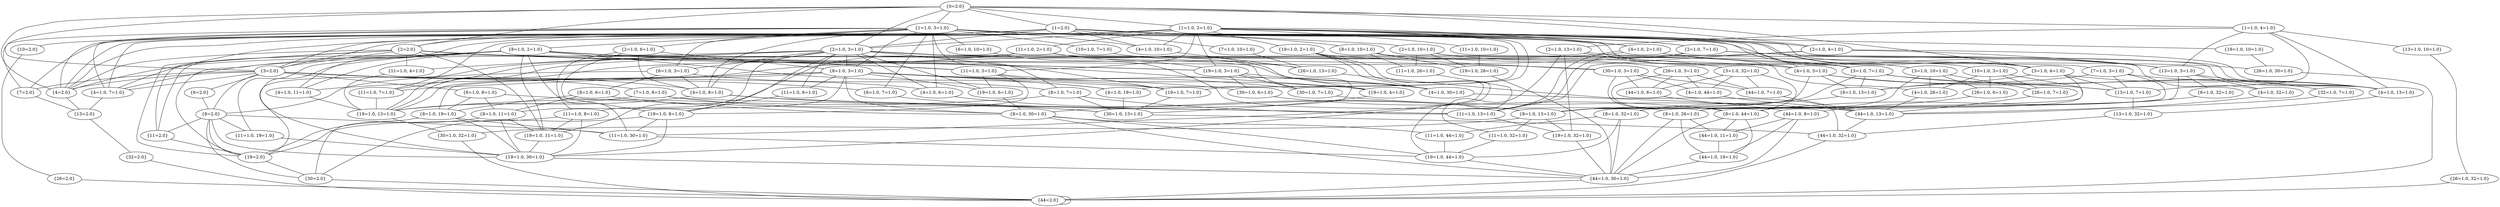 graph {
	"{0=2.0}" ["state"="{0=2.0}"];
	"{1=2.0}" ["state"="{1=2.0}"];
	"{1=1.0, 2=1.0}" ["state"="{1=1.0, 2=1.0}"];
	"{2=2.0}" ["state"="{2=2.0}"];
	"{1=1.0, 3=1.0}" ["state"="{1=1.0, 3=1.0}"];
	"{2=1.0, 3=1.0}" ["state"="{2=1.0, 3=1.0}"];
	"{3=2.0}" ["state"="{3=2.0}"];
	"{1=1.0, 4=1.0}" ["state"="{1=1.0, 4=1.0}"];
	"{2=1.0, 4=1.0}" ["state"="{2=1.0, 4=1.0}"];
	"{3=1.0, 4=1.0}" ["state"="{3=1.0, 4=1.0}"];
	"{4=2.0}" ["state"="{4=2.0}"];
	"{13=2.0}" ["state"="{13=2.0}"];
	"{32=2.0}" ["state"="{32=2.0}"];
	"{44=2.0}" ["state"="{44=2.0}"];
	"{4=1.0, 13=1.0}" ["state"="{4=1.0, 13=1.0}"];
	"{6=1.0, 13=1.0}" ["state"="{6=1.0, 13=1.0}"];
	"{13=1.0, 7=1.0}" ["state"="{13=1.0, 7=1.0}"];
	"{8=1.0, 13=1.0}" ["state"="{8=1.0, 13=1.0}"];
	"{11=1.0, 32=1.0}" ["state"="{11=1.0, 32=1.0}"];
	"{44=1.0, 30=1.0}" ["state"="{44=1.0, 30=1.0}"];
	"{19=1.0, 32=1.0}" ["state"="{19=1.0, 32=1.0}"];
	"{30=1.0, 32=1.0}" ["state"="{30=1.0, 32=1.0}"];
	"{19=1.0, 44=1.0}" ["state"="{19=1.0, 44=1.0}"];
	"{13=1.0, 32=1.0}" ["state"="{13=1.0, 32=1.0}"];
	"{44=1.0, 32=1.0}" ["state"="{44=1.0, 32=1.0}"];
	"{8=1.0, 32=1.0}" ["state"="{8=1.0, 32=1.0}"];
	"{11=1.0, 44=1.0}" ["state"="{11=1.0, 44=1.0}"];
	"{13=1.0, 3=1.0}" ["state"="{13=1.0, 3=1.0}"];
	"{11=1.0, 13=1.0}" ["state"="{11=1.0, 13=1.0}"];
	"{19=1.0, 13=1.0}" ["state"="{19=1.0, 13=1.0}"];
	"{4=1.0, 32=1.0}" ["state"="{4=1.0, 32=1.0}"];
	"{6=1.0, 32=1.0}" ["state"="{6=1.0, 32=1.0}"];
	"{32=1.0, 7=1.0}" ["state"="{32=1.0, 7=1.0}"];
	"{44=1.0, 13=1.0}" ["state"="{44=1.0, 13=1.0}"];
	"{8=1.0, 44=1.0}" ["state"="{8=1.0, 44=1.0}"];
	"{44=1.0, 11=1.0}" ["state"="{44=1.0, 11=1.0}"];
	"{44=1.0, 19=1.0}" ["state"="{44=1.0, 19=1.0}"];
	"{2=1.0, 13=1.0}" ["state"="{2=1.0, 13=1.0}"];
	"{13=1.0, 10=1.0}" ["state"="{13=1.0, 10=1.0}"];
	"{26=1.0, 32=1.0}" ["state"="{26=1.0, 32=1.0}"];
	"{3=1.0, 32=1.0}" ["state"="{3=1.0, 32=1.0}"];
	"{4=1.0, 44=1.0}" ["state"="{4=1.0, 44=1.0}"];
	"{44=1.0, 6=1.0}" ["state"="{44=1.0, 6=1.0}"];
	"{44=1.0, 7=1.0}" ["state"="{44=1.0, 7=1.0}"];
	"{44=1.0, 8=1.0}" ["state"="{44=1.0, 8=1.0}"];
	"{4=1.0, 6=1.0}" ["state"="{4=1.0, 6=1.0}"];
	"{6=2.0}" ["state"="{6=2.0}"];
	"{4=1.0, 7=1.0}" ["state"="{4=1.0, 7=1.0}"];
	"{6=1.0, 7=1.0}" ["state"="{6=1.0, 7=1.0}"];
	"{7=2.0}" ["state"="{7=2.0}"];
	"{4=1.0, 8=1.0}" ["state"="{4=1.0, 8=1.0}"];
	"{6=1.0, 8=1.0}" ["state"="{6=1.0, 8=1.0}"];
	"{7=1.0, 8=1.0}" ["state"="{7=1.0, 8=1.0}"];
	"{8=2.0}" ["state"="{8=2.0}"];
	"{11=2.0}" ["state"="{11=2.0}"];
	"{11=1.0, 30=1.0}" ["state"="{11=1.0, 30=1.0}"];
	"{30=2.0}" ["state"="{30=2.0}"];
	"{11=1.0, 19=1.0}" ["state"="{11=1.0, 19=1.0}"];
	"{19=1.0, 30=1.0}" ["state"="{19=1.0, 30=1.0}"];
	"{19=2.0}" ["state"="{19=2.0}"];
	"{30=1.0, 13=1.0}" ["state"="{30=1.0, 13=1.0}"];
	"{8=1.0, 11=1.0}" ["state"="{8=1.0, 11=1.0}"];
	"{8=1.0, 30=1.0}" ["state"="{8=1.0, 30=1.0}"];
	"{8=1.0, 19=1.0}" ["state"="{8=1.0, 19=1.0}"];
	"{19=1.0, 11=1.0}" ["state"="{19=1.0, 11=1.0}"];
	"{4=1.0, 3=1.0}" ["state"="{4=1.0, 3=1.0}"];
	"{6=1.0, 3=1.0}" ["state"="{6=1.0, 3=1.0}"];
	"{3=1.0, 7=1.0}" ["state"="{3=1.0, 7=1.0}"];
	"{8=1.0, 3=1.0}" ["state"="{8=1.0, 3=1.0}"];
	"{19=1.0, 7=1.0}" ["state"="{19=1.0, 7=1.0}"];
	"{19=1.0, 8=1.0}" ["state"="{19=1.0, 8=1.0}"];
	"{11=1.0, 4=1.0}" ["state"="{11=1.0, 4=1.0}"];
	"{11=1.0, 6=1.0}" ["state"="{11=1.0, 6=1.0}"];
	"{11=1.0, 7=1.0}" ["state"="{11=1.0, 7=1.0}"];
	"{11=1.0, 8=1.0}" ["state"="{11=1.0, 8=1.0}"];
	"{19=1.0, 4=1.0}" ["state"="{19=1.0, 4=1.0}"];
	"{19=1.0, 6=1.0}" ["state"="{19=1.0, 6=1.0}"];
	"{4=1.0, 11=1.0}" ["state"="{4=1.0, 11=1.0}"];
	"{30=1.0, 7=1.0}" ["state"="{30=1.0, 7=1.0}"];
	"{4=1.0, 19=1.0}" ["state"="{4=1.0, 19=1.0}"];
	"{4=1.0, 30=1.0}" ["state"="{4=1.0, 30=1.0}"];
	"{30=1.0, 6=1.0}" ["state"="{30=1.0, 6=1.0}"];
	"{8=1.0, 7=1.0}" ["state"="{8=1.0, 7=1.0}"];
	"{8=1.0, 6=1.0}" ["state"="{8=1.0, 6=1.0}"];
	"{4=1.0, 2=1.0}" ["state"="{4=1.0, 2=1.0}"];
	"{2=1.0, 6=1.0}" ["state"="{2=1.0, 6=1.0}"];
	"{2=1.0, 7=1.0}" ["state"="{2=1.0, 7=1.0}"];
	"{8=1.0, 2=1.0}" ["state"="{8=1.0, 2=1.0}"];
	"{19=1.0, 26=1.0}" ["state"="{19=1.0, 26=1.0}"];
	"{11=1.0, 26=1.0}" ["state"="{11=1.0, 26=1.0}"];
	"{26=1.0, 13=1.0}" ["state"="{26=1.0, 13=1.0}"];
	"{8=1.0, 26=1.0}" ["state"="{8=1.0, 26=1.0}"];
	"{4=1.0, 10=1.0}" ["state"="{4=1.0, 10=1.0}"];
	"{6=1.0, 10=1.0}" ["state"="{6=1.0, 10=1.0}"];
	"{10=1.0, 7=1.0}" ["state"="{10=1.0, 7=1.0}"];
	"{8=1.0, 10=1.0}" ["state"="{8=1.0, 10=1.0}"];
	"{26=1.0, 30=1.0}" ["state"="{26=1.0, 30=1.0}"];
	"{11=1.0, 3=1.0}" ["state"="{11=1.0, 3=1.0}"];
	"{30=1.0, 3=1.0}" ["state"="{30=1.0, 3=1.0}"];
	"{19=1.0, 3=1.0}" ["state"="{19=1.0, 3=1.0}"];
	"{11=1.0, 2=1.0}" ["state"="{11=1.0, 2=1.0}"];
	"{11=1.0, 10=1.0}" ["state"="{11=1.0, 10=1.0}"];
	"{19=1.0, 10=1.0}" ["state"="{19=1.0, 10=1.0}"];
	"{7=1.0, 3=1.0}" ["state"="{7=1.0, 3=1.0}"];
	"{19=1.0, 2=1.0}" ["state"="{19=1.0, 2=1.0}"];
	"{26=1.0, 6=1.0}" ["state"="{26=1.0, 6=1.0}"];
	"{26=1.0, 7=1.0}" ["state"="{26=1.0, 7=1.0}"];
	"{4=1.0, 26=1.0}" ["state"="{4=1.0, 26=1.0}"];
	"{10=1.0, 3=1.0}" ["state"="{10=1.0, 3=1.0}"];
	"{2=1.0, 10=1.0}" ["state"="{2=1.0, 10=1.0}"];
	"{3=1.0, 10=1.0}" ["state"="{3=1.0, 10=1.0}"];
	"{7=1.0, 10=1.0}" ["state"="{7=1.0, 10=1.0}"];
	"{10=2.0}" ["state"="{10=2.0}"];
	"{26=2.0}" ["state"="{26=2.0}"];
	"{26=1.0, 3=1.0}" ["state"="{26=1.0, 3=1.0}"];
	"{0=2.0}" -- "{1=2.0}" ;
	"{0=2.0}" -- "{1=1.0, 2=1.0}" ;
	"{0=2.0}" -- "{2=2.0}" ;
	"{0=2.0}" -- "{1=1.0, 3=1.0}" ;
	"{0=2.0}" -- "{2=1.0, 3=1.0}" ;
	"{0=2.0}" -- "{3=2.0}" ;
	"{0=2.0}" -- "{1=1.0, 4=1.0}" ;
	"{0=2.0}" -- "{2=1.0, 4=1.0}" ;
	"{0=2.0}" -- "{3=1.0, 4=1.0}" ;
	"{0=2.0}" -- "{4=2.0}" ;
	"{4=2.0}" -- "{13=2.0}" ;
	"{13=2.0}" -- "{32=2.0}" ;
	"{32=2.0}" -- "{44=2.0}" ;
	"{44=2.0}" -- "{44=2.0}" ;
	"{3=1.0, 4=1.0}" -- "{4=1.0, 13=1.0}" ;
	"{3=1.0, 4=1.0}" -- "{6=1.0, 13=1.0}" ;
	"{3=1.0, 4=1.0}" -- "{13=1.0, 7=1.0}" ;
	"{3=1.0, 4=1.0}" -- "{8=1.0, 13=1.0}" ;
	"{8=1.0, 13=1.0}" -- "{11=1.0, 32=1.0}" ;
	"{44=1.0, 30=1.0}" -- "{44=2.0}" ;
	"{8=1.0, 13=1.0}" -- "{19=1.0, 32=1.0}" ;
	"{8=1.0, 13=1.0}" -- "{30=1.0, 32=1.0}" ;
	"{30=1.0, 32=1.0}" -- "{44=2.0}" ;
	"{19=1.0, 32=1.0}" -- "{44=1.0, 30=1.0}" ;
	"{19=1.0, 44=1.0}" -- "{44=1.0, 30=1.0}" ;
	"{11=1.0, 32=1.0}" -- "{19=1.0, 44=1.0}" ;
	"{13=1.0, 7=1.0}" -- "{13=1.0, 32=1.0}" ;
	"{13=1.0, 32=1.0}" -- "{44=1.0, 32=1.0}" ;
	"{44=1.0, 32=1.0}" -- "{44=2.0}" ;
	"{6=1.0, 13=1.0}" -- "{8=1.0, 32=1.0}" ;
	"{8=1.0, 32=1.0}" -- "{11=1.0, 44=1.0}" ;
	"{8=1.0, 32=1.0}" -- "{44=1.0, 30=1.0}" ;
	"{8=1.0, 32=1.0}" -- "{19=1.0, 44=1.0}" ;
	"{11=1.0, 44=1.0}" -- "{19=1.0, 44=1.0}" ;
	"{4=1.0, 13=1.0}" -- "{13=1.0, 32=1.0}" ;
	"{2=1.0, 4=1.0}" -- "{13=1.0, 3=1.0}" ;
	"{2=1.0, 4=1.0}" -- "{4=1.0, 13=1.0}" ;
	"{2=1.0, 4=1.0}" -- "{11=1.0, 13=1.0}" ;
	"{19=1.0, 13=1.0}" -- "{30=1.0, 32=1.0}" ;
	"{2=1.0, 4=1.0}" -- "{19=1.0, 13=1.0}" ;
	"{11=1.0, 13=1.0}" -- "{19=1.0, 32=1.0}" ;
	"{13=1.0, 3=1.0}" -- "{4=1.0, 32=1.0}" ;
	"{13=1.0, 3=1.0}" -- "{6=1.0, 32=1.0}" ;
	"{13=1.0, 3=1.0}" -- "{32=1.0, 7=1.0}" ;
	"{13=1.0, 3=1.0}" -- "{8=1.0, 32=1.0}" ;
	"{32=1.0, 7=1.0}" -- "{44=1.0, 13=1.0}" ;
	"{44=1.0, 13=1.0}" -- "{44=1.0, 32=1.0}" ;
	"{6=1.0, 32=1.0}" -- "{8=1.0, 44=1.0}" ;
	"{8=1.0, 44=1.0}" -- "{44=1.0, 11=1.0}" ;
	"{44=1.0, 19=1.0}" -- "{44=1.0, 30=1.0}" ;
	"{8=1.0, 44=1.0}" -- "{44=1.0, 19=1.0}" ;
	"{8=1.0, 44=1.0}" -- "{44=1.0, 30=1.0}" ;
	"{44=1.0, 11=1.0}" -- "{44=1.0, 19=1.0}" ;
	"{4=1.0, 32=1.0}" -- "{44=1.0, 13=1.0}" ;
	"{1=1.0, 4=1.0}" -- "{2=1.0, 13=1.0}" ;
	"{1=1.0, 4=1.0}" -- "{13=1.0, 3=1.0}" ;
	"{1=1.0, 4=1.0}" -- "{4=1.0, 13=1.0}" ;
	"{1=1.0, 4=1.0}" -- "{13=1.0, 7=1.0}" ;
	"{1=1.0, 4=1.0}" -- "{13=1.0, 10=1.0}" ;
	"{13=1.0, 10=1.0}" -- "{26=1.0, 32=1.0}" ;
	"{26=1.0, 32=1.0}" -- "{44=2.0}" ;
	"{2=1.0, 13=1.0}" -- "{3=1.0, 32=1.0}" ;
	"{2=1.0, 13=1.0}" -- "{4=1.0, 32=1.0}" ;
	"{2=1.0, 13=1.0}" -- "{11=1.0, 32=1.0}" ;
	"{2=1.0, 13=1.0}" -- "{19=1.0, 32=1.0}" ;
	"{3=1.0, 32=1.0}" -- "{4=1.0, 44=1.0}" ;
	"{3=1.0, 32=1.0}" -- "{44=1.0, 6=1.0}" ;
	"{3=1.0, 32=1.0}" -- "{44=1.0, 7=1.0}" ;
	"{3=1.0, 32=1.0}" -- "{8=1.0, 44=1.0}" ;
	"{44=1.0, 7=1.0}" -- "{44=1.0, 13=1.0}" ;
	"{44=1.0, 6=1.0}" -- "{44=1.0, 8=1.0}" ;
	"{44=1.0, 8=1.0}" -- "{44=1.0, 11=1.0}" ;
	"{44=1.0, 8=1.0}" -- "{44=1.0, 30=1.0}" ;
	"{44=1.0, 8=1.0}" -- "{44=1.0, 19=1.0}" ;
	"{4=1.0, 44=1.0}" -- "{44=1.0, 13=1.0}" ;
	"{3=2.0}" -- "{4=2.0}" ;
	"{3=2.0}" -- "{4=1.0, 6=1.0}" ;
	"{3=2.0}" -- "{6=2.0}" ;
	"{3=2.0}" -- "{4=1.0, 7=1.0}" ;
	"{3=2.0}" -- "{6=1.0, 7=1.0}" ;
	"{3=2.0}" -- "{7=2.0}" ;
	"{3=2.0}" -- "{4=1.0, 8=1.0}" ;
	"{3=2.0}" -- "{6=1.0, 8=1.0}" ;
	"{3=2.0}" -- "{7=1.0, 8=1.0}" ;
	"{3=2.0}" -- "{8=2.0}" ;
	"{8=2.0}" -- "{11=2.0}" ;
	"{11=1.0, 30=1.0}" -- "{19=1.0, 44=1.0}" ;
	"{11=1.0, 19=1.0}" -- "{19=1.0, 30=1.0}" ;
	"{8=2.0}" -- "{11=1.0, 19=1.0}" ;
	"{19=2.0}" -- "{30=2.0}" ;
	"{8=2.0}" -- "{19=2.0}" ;
	"{8=2.0}" -- "{11=1.0, 30=1.0}" ;
	"{19=1.0, 30=1.0}" -- "{44=1.0, 30=1.0}" ;
	"{8=2.0}" -- "{19=1.0, 30=1.0}" ;
	"{8=2.0}" -- "{30=2.0}" ;
	"{30=2.0}" -- "{44=2.0}" ;
	"{11=2.0}" -- "{19=2.0}" ;
	"{7=1.0, 8=1.0}" -- "{11=1.0, 13=1.0}" ;
	"{30=1.0, 13=1.0}" -- "{44=1.0, 32=1.0}" ;
	"{7=1.0, 8=1.0}" -- "{19=1.0, 13=1.0}" ;
	"{7=1.0, 8=1.0}" -- "{30=1.0, 13=1.0}" ;
	"{6=1.0, 8=1.0}" -- "{8=1.0, 11=1.0}" ;
	"{8=1.0, 19=1.0}" -- "{19=1.0, 30=1.0}" ;
	"{6=1.0, 8=1.0}" -- "{8=1.0, 19=1.0}" ;
	"{6=1.0, 8=1.0}" -- "{8=1.0, 30=1.0}" ;
	"{8=1.0, 30=1.0}" -- "{11=1.0, 44=1.0}" ;
	"{8=1.0, 30=1.0}" -- "{44=1.0, 30=1.0}" ;
	"{8=1.0, 30=1.0}" -- "{19=1.0, 44=1.0}" ;
	"{8=1.0, 19=1.0}" -- "{11=1.0, 30=1.0}" ;
	"{8=1.0, 19=1.0}" -- "{30=2.0}" ;
	"{19=1.0, 11=1.0}" -- "{19=1.0, 30=1.0}" ;
	"{8=1.0, 11=1.0}" -- "{19=1.0, 11=1.0}" ;
	"{8=1.0, 11=1.0}" -- "{19=1.0, 30=1.0}" ;
	"{8=1.0, 11=1.0}" -- "{19=2.0}" ;
	"{4=1.0, 8=1.0}" -- "{11=1.0, 13=1.0}" ;
	"{4=1.0, 8=1.0}" -- "{30=1.0, 13=1.0}" ;
	"{4=1.0, 8=1.0}" -- "{19=1.0, 13=1.0}" ;
	"{7=2.0}" -- "{13=2.0}" ;
	"{6=1.0, 7=1.0}" -- "{8=1.0, 13=1.0}" ;
	"{4=1.0, 7=1.0}" -- "{13=2.0}" ;
	"{6=2.0}" -- "{8=2.0}" ;
	"{4=1.0, 6=1.0}" -- "{8=1.0, 13=1.0}" ;
	"{2=1.0, 3=1.0}" -- "{4=1.0, 3=1.0}" ;
	"{2=1.0, 3=1.0}" -- "{6=1.0, 3=1.0}" ;
	"{2=1.0, 3=1.0}" -- "{3=1.0, 7=1.0}" ;
	"{2=1.0, 3=1.0}" -- "{8=1.0, 3=1.0}" ;
	"{11=1.0, 6=1.0}" -- "{19=1.0, 8=1.0}" ;
	"{2=1.0, 3=1.0}" -- "{4=2.0}" ;
	"{2=1.0, 3=1.0}" -- "{4=1.0, 6=1.0}" ;
	"{2=1.0, 3=1.0}" -- "{4=1.0, 7=1.0}" ;
	"{2=1.0, 3=1.0}" -- "{4=1.0, 8=1.0}" ;
	"{11=1.0, 4=1.0}" -- "{19=1.0, 13=1.0}" ;
	"{2=1.0, 3=1.0}" -- "{11=1.0, 4=1.0}" ;
	"{2=1.0, 3=1.0}" -- "{11=1.0, 6=1.0}" ;
	"{2=1.0, 3=1.0}" -- "{11=1.0, 7=1.0}" ;
	"{2=1.0, 3=1.0}" -- "{11=1.0, 8=1.0}" ;
	"{19=1.0, 8=1.0}" -- "{11=1.0, 30=1.0}" ;
	"{19=1.0, 8=1.0}" -- "{30=2.0}" ;
	"{19=1.0, 8=1.0}" -- "{19=1.0, 30=1.0}" ;
	"{19=1.0, 7=1.0}" -- "{30=1.0, 13=1.0}" ;
	"{19=1.0, 6=1.0}" -- "{8=1.0, 30=1.0}" ;
	"{19=1.0, 4=1.0}" -- "{30=1.0, 13=1.0}" ;
	"{2=1.0, 3=1.0}" -- "{19=1.0, 4=1.0}" ;
	"{2=1.0, 3=1.0}" -- "{19=1.0, 6=1.0}" ;
	"{2=1.0, 3=1.0}" -- "{19=1.0, 7=1.0}" ;
	"{2=1.0, 3=1.0}" -- "{19=1.0, 8=1.0}" ;
	"{11=1.0, 8=1.0}" -- "{19=1.0, 30=1.0}" ;
	"{11=1.0, 8=1.0}" -- "{19=2.0}" ;
	"{11=1.0, 8=1.0}" -- "{19=1.0, 11=1.0}" ;
	"{11=1.0, 7=1.0}" -- "{19=1.0, 13=1.0}" ;
	"{8=1.0, 3=1.0}" -- "{4=1.0, 11=1.0}" ;
	"{4=1.0, 19=1.0}" -- "{30=1.0, 13=1.0}" ;
	"{8=1.0, 3=1.0}" -- "{4=1.0, 19=1.0}" ;
	"{8=1.0, 3=1.0}" -- "{4=1.0, 30=1.0}" ;
	"{8=1.0, 3=1.0}" -- "{8=1.0, 11=1.0}" ;
	"{8=1.0, 3=1.0}" -- "{11=1.0, 6=1.0}" ;
	"{30=1.0, 6=1.0}" -- "{8=1.0, 44=1.0}" ;
	"{8=1.0, 3=1.0}" -- "{19=1.0, 6=1.0}" ;
	"{8=1.0, 3=1.0}" -- "{30=1.0, 6=1.0}" ;
	"{8=1.0, 3=1.0}" -- "{8=1.0, 30=1.0}" ;
	"{8=1.0, 3=1.0}" -- "{11=1.0, 7=1.0}" ;
	"{30=1.0, 7=1.0}" -- "{44=1.0, 13=1.0}" ;
	"{8=1.0, 3=1.0}" -- "{19=1.0, 7=1.0}" ;
	"{8=1.0, 3=1.0}" -- "{30=1.0, 7=1.0}" ;
	"{8=1.0, 3=1.0}" -- "{8=1.0, 19=1.0}" ;
	"{4=1.0, 30=1.0}" -- "{44=1.0, 13=1.0}" ;
	"{4=1.0, 11=1.0}" -- "{19=1.0, 13=1.0}" ;
	"{3=1.0, 7=1.0}" -- "{4=1.0, 13=1.0}" ;
	"{3=1.0, 7=1.0}" -- "{13=1.0, 7=1.0}" ;
	"{3=1.0, 7=1.0}" -- "{6=1.0, 13=1.0}" ;
	"{3=1.0, 7=1.0}" -- "{8=1.0, 13=1.0}" ;
	"{6=1.0, 3=1.0}" -- "{4=1.0, 8=1.0}" ;
	"{8=1.0, 7=1.0}" -- "{30=1.0, 13=1.0}" ;
	"{8=1.0, 7=1.0}" -- "{19=1.0, 13=1.0}" ;
	"{8=1.0, 6=1.0}" -- "{8=1.0, 11=1.0}" ;
	"{8=1.0, 6=1.0}" -- "{8=1.0, 30=1.0}" ;
	"{8=1.0, 6=1.0}" -- "{8=1.0, 19=1.0}" ;
	"{6=1.0, 3=1.0}" -- "{8=1.0, 6=1.0}" ;
	"{6=1.0, 3=1.0}" -- "{8=1.0, 7=1.0}" ;
	"{6=1.0, 3=1.0}" -- "{8=2.0}" ;
	"{8=1.0, 7=1.0}" -- "{11=1.0, 13=1.0}" ;
	"{4=1.0, 3=1.0}" -- "{4=1.0, 13=1.0}" ;
	"{4=1.0, 3=1.0}" -- "{6=1.0, 13=1.0}" ;
	"{4=1.0, 3=1.0}" -- "{13=1.0, 7=1.0}" ;
	"{4=1.0, 3=1.0}" -- "{8=1.0, 13=1.0}" ;
	"{1=1.0, 3=1.0}" -- "{4=1.0, 2=1.0}" ;
	"{1=1.0, 3=1.0}" -- "{2=1.0, 6=1.0}" ;
	"{1=1.0, 3=1.0}" -- "{2=1.0, 7=1.0}" ;
	"{1=1.0, 3=1.0}" -- "{8=1.0, 2=1.0}" ;
	"{8=1.0, 26=1.0}" -- "{44=1.0, 19=1.0}" ;
	"{1=1.0, 3=1.0}" -- "{4=1.0, 3=1.0}" ;
	"{1=1.0, 3=1.0}" -- "{6=1.0, 3=1.0}" ;
	"{1=1.0, 3=1.0}" -- "{3=1.0, 7=1.0}" ;
	"{1=1.0, 3=1.0}" -- "{8=1.0, 3=1.0}" ;
	"{6=1.0, 10=1.0}" -- "{8=1.0, 26=1.0}" ;
	"{1=1.0, 3=1.0}" -- "{4=2.0}" ;
	"{1=1.0, 3=1.0}" -- "{4=1.0, 6=1.0}" ;
	"{1=1.0, 3=1.0}" -- "{4=1.0, 7=1.0}" ;
	"{1=1.0, 3=1.0}" -- "{4=1.0, 8=1.0}" ;
	"{8=1.0, 26=1.0}" -- "{44=1.0, 11=1.0}" ;
	"{1=1.0, 3=1.0}" -- "{6=1.0, 7=1.0}" ;
	"{1=1.0, 3=1.0}" -- "{7=2.0}" ;
	"{1=1.0, 3=1.0}" -- "{8=1.0, 7=1.0}" ;
	"{4=1.0, 10=1.0}" -- "{26=1.0, 13=1.0}" ;
	"{1=1.0, 3=1.0}" -- "{4=1.0, 10=1.0}" ;
	"{1=1.0, 3=1.0}" -- "{6=1.0, 10=1.0}" ;
	"{1=1.0, 3=1.0}" -- "{10=1.0, 7=1.0}" ;
	"{1=1.0, 3=1.0}" -- "{8=1.0, 10=1.0}" ;
	"{26=1.0, 30=1.0}" -- "{44=2.0}" ;
	"{11=1.0, 26=1.0}" -- "{19=1.0, 44=1.0}" ;
	"{8=1.0, 10=1.0}" -- "{11=1.0, 26=1.0}" ;
	"{19=1.0, 26=1.0}" -- "{44=1.0, 30=1.0}" ;
	"{8=1.0, 10=1.0}" -- "{19=1.0, 26=1.0}" ;
	"{8=1.0, 10=1.0}" -- "{26=1.0, 30=1.0}" ;
	"{10=1.0, 7=1.0}" -- "{26=1.0, 13=1.0}" ;
	"{26=1.0, 13=1.0}" -- "{44=1.0, 32=1.0}" ;
	"{8=1.0, 26=1.0}" -- "{44=1.0, 30=1.0}" ;
	"{8=1.0, 2=1.0}" -- "{11=1.0, 3=1.0}" ;
	"{19=1.0, 3=1.0}" -- "{8=1.0, 30=1.0}" ;
	"{8=1.0, 2=1.0}" -- "{19=1.0, 3=1.0}" ;
	"{8=1.0, 2=1.0}" -- "{30=1.0, 3=1.0}" ;
	"{8=1.0, 2=1.0}" -- "{11=1.0, 30=1.0}" ;
	"{8=1.0, 2=1.0}" -- "{4=1.0, 11=1.0}" ;
	"{8=1.0, 2=1.0}" -- "{19=2.0}" ;
	"{8=1.0, 2=1.0}" -- "{4=1.0, 19=1.0}" ;
	"{8=1.0, 2=1.0}" -- "{4=1.0, 30=1.0}" ;
	"{8=1.0, 2=1.0}" -- "{19=1.0, 11=1.0}" ;
	"{8=1.0, 2=1.0}" -- "{11=2.0}" ;
	"{8=1.0, 2=1.0}" -- "{19=1.0, 30=1.0}" ;
	"{8=1.0, 2=1.0}" -- "{11=1.0, 19=1.0}" ;
	"{30=1.0, 3=1.0}" -- "{4=1.0, 44=1.0}" ;
	"{30=1.0, 3=1.0}" -- "{44=1.0, 6=1.0}" ;
	"{30=1.0, 3=1.0}" -- "{44=1.0, 7=1.0}" ;
	"{30=1.0, 3=1.0}" -- "{8=1.0, 44=1.0}" ;
	"{19=1.0, 3=1.0}" -- "{4=1.0, 30=1.0}" ;
	"{19=1.0, 3=1.0}" -- "{30=1.0, 6=1.0}" ;
	"{19=1.0, 3=1.0}" -- "{30=1.0, 7=1.0}" ;
	"{11=1.0, 3=1.0}" -- "{19=1.0, 8=1.0}" ;
	"{11=1.0, 3=1.0}" -- "{19=1.0, 4=1.0}" ;
	"{11=1.0, 3=1.0}" -- "{19=1.0, 6=1.0}" ;
	"{11=1.0, 3=1.0}" -- "{19=1.0, 7=1.0}" ;
	"{2=1.0, 7=1.0}" -- "{13=1.0, 3=1.0}" ;
	"{2=1.0, 7=1.0}" -- "{11=1.0, 13=1.0}" ;
	"{2=1.0, 7=1.0}" -- "{4=1.0, 13=1.0}" ;
	"{2=1.0, 7=1.0}" -- "{19=1.0, 13=1.0}" ;
	"{2=1.0, 6=1.0}" -- "{8=1.0, 3=1.0}" ;
	"{2=1.0, 6=1.0}" -- "{19=1.0, 8=1.0}" ;
	"{2=1.0, 6=1.0}" -- "{11=1.0, 8=1.0}" ;
	"{2=1.0, 6=1.0}" -- "{4=1.0, 8=1.0}" ;
	"{4=1.0, 2=1.0}" -- "{13=1.0, 3=1.0}" ;
	"{4=1.0, 2=1.0}" -- "{4=1.0, 13=1.0}" ;
	"{4=1.0, 2=1.0}" -- "{11=1.0, 13=1.0}" ;
	"{4=1.0, 2=1.0}" -- "{19=1.0, 13=1.0}" ;
	"{2=2.0}" -- "{3=2.0}" ;
	"{2=2.0}" -- "{3=1.0, 4=1.0}" ;
	"{2=2.0}" -- "{4=2.0}" ;
	"{2=2.0}" -- "{11=1.0, 3=1.0}" ;
	"{2=2.0}" -- "{11=1.0, 4=1.0}" ;
	"{2=2.0}" -- "{11=2.0}" ;
	"{2=2.0}" -- "{19=1.0, 4=1.0}" ;
	"{2=2.0}" -- "{19=1.0, 11=1.0}" ;
	"{2=2.0}" -- "{19=2.0}" ;
	"{2=2.0}" -- "{19=1.0, 3=1.0}" ;
	"{1=1.0, 2=1.0}" -- "{2=1.0, 3=1.0}" ;
	"{1=1.0, 2=1.0}" -- "{4=1.0, 2=1.0}" ;
	"{1=1.0, 2=1.0}" -- "{11=1.0, 2=1.0}" ;
	"{19=1.0, 2=1.0}" -- "{4=1.0, 30=1.0}" ;
	"{19=1.0, 2=1.0}" -- "{11=1.0, 30=1.0}" ;
	"{19=1.0, 2=1.0}" -- "{19=1.0, 30=1.0}" ;
	"{1=1.0, 2=1.0}" -- "{19=1.0, 2=1.0}" ;
	"{1=1.0, 2=1.0}" -- "{3=2.0}" ;
	"{1=1.0, 2=1.0}" -- "{4=1.0, 3=1.0}" ;
	"{1=1.0, 2=1.0}" -- "{11=1.0, 3=1.0}" ;
	"{10=1.0, 3=1.0}" -- "{4=1.0, 26=1.0}" ;
	"{10=1.0, 3=1.0}" -- "{26=1.0, 7=1.0}" ;
	"{7=1.0, 3=1.0}" -- "{4=1.0, 13=1.0}" ;
	"{1=1.0, 2=1.0}" -- "{19=1.0, 3=1.0}" ;
	"{1=1.0, 2=1.0}" -- "{4=2.0}" ;
	"{1=1.0, 2=1.0}" -- "{4=1.0, 11=1.0}" ;
	"{7=1.0, 3=1.0}" -- "{13=1.0, 7=1.0}" ;
	"{7=1.0, 3=1.0}" -- "{6=1.0, 13=1.0}" ;
	"{7=1.0, 3=1.0}" -- "{8=1.0, 13=1.0}" ;
	"{1=1.0, 2=1.0}" -- "{4=1.0, 19=1.0}" ;
	"{1=1.0, 2=1.0}" -- "{7=1.0, 3=1.0}" ;
	"{1=1.0, 2=1.0}" -- "{4=1.0, 7=1.0}" ;
	"{1=1.0, 2=1.0}" -- "{11=1.0, 7=1.0}" ;
	"{26=1.0, 6=1.0}" -- "{44=1.0, 8=1.0}" ;
	"{10=1.0, 3=1.0}" -- "{26=1.0, 6=1.0}" ;
	"{10=1.0, 3=1.0}" -- "{8=1.0, 26=1.0}" ;
	"{1=1.0, 2=1.0}" -- "{19=1.0, 7=1.0}" ;
	"{1=1.0, 2=1.0}" -- "{10=1.0, 3=1.0}" ;
	"{1=1.0, 2=1.0}" -- "{4=1.0, 10=1.0}" ;
	"{1=1.0, 2=1.0}" -- "{11=1.0, 10=1.0}" ;
	"{19=1.0, 10=1.0}" -- "{26=1.0, 30=1.0}" ;
	"{1=1.0, 2=1.0}" -- "{19=1.0, 10=1.0}" ;
	"{11=1.0, 10=1.0}" -- "{19=1.0, 26=1.0}" ;
	"{26=1.0, 7=1.0}" -- "{44=1.0, 13=1.0}" ;
	"{4=1.0, 26=1.0}" -- "{44=1.0, 13=1.0}" ;
	"{19=1.0, 2=1.0}" -- "{30=1.0, 3=1.0}" ;
	"{11=1.0, 2=1.0}" -- "{19=1.0, 4=1.0}" ;
	"{11=1.0, 2=1.0}" -- "{19=1.0, 11=1.0}" ;
	"{11=1.0, 2=1.0}" -- "{19=2.0}" ;
	"{11=1.0, 2=1.0}" -- "{19=1.0, 3=1.0}" ;
	"{1=2.0}" -- "{2=2.0}" ;
	"{1=2.0}" -- "{2=1.0, 3=1.0}" ;
	"{1=2.0}" -- "{3=2.0}" ;
	"{1=2.0}" -- "{2=1.0, 4=1.0}" ;
	"{1=2.0}" -- "{3=1.0, 4=1.0}" ;
	"{1=2.0}" -- "{4=2.0}" ;
	"{1=2.0}" -- "{2=1.0, 7=1.0}" ;
	"{1=2.0}" -- "{3=1.0, 7=1.0}" ;
	"{1=2.0}" -- "{4=1.0, 7=1.0}" ;
	"{1=2.0}" -- "{7=2.0}" ;
	"{1=2.0}" -- "{2=1.0, 10=1.0}" ;
	"{1=2.0}" -- "{3=1.0, 10=1.0}" ;
	"{1=2.0}" -- "{4=1.0, 10=1.0}" ;
	"{1=2.0}" -- "{7=1.0, 10=1.0}" ;
	"{1=2.0}" -- "{10=2.0}" ;
	"{26=2.0}" -- "{44=2.0}" ;
	"{10=2.0}" -- "{26=2.0}" ;
	"{7=1.0, 10=1.0}" -- "{26=1.0, 13=1.0}" ;
	"{3=1.0, 10=1.0}" -- "{8=1.0, 26=1.0}" ;
	"{3=1.0, 10=1.0}" -- "{26=1.0, 6=1.0}" ;
	"{3=1.0, 10=1.0}" -- "{4=1.0, 26=1.0}" ;
	"{3=1.0, 10=1.0}" -- "{26=1.0, 7=1.0}" ;
	"{26=1.0, 3=1.0}" -- "{44=1.0, 7=1.0}" ;
	"{26=1.0, 3=1.0}" -- "{8=1.0, 44=1.0}" ;
	"{2=1.0, 10=1.0}" -- "{26=1.0, 3=1.0}" ;
	"{2=1.0, 10=1.0}" -- "{11=1.0, 26=1.0}" ;
	"{2=1.0, 10=1.0}" -- "{19=1.0, 26=1.0}" ;
	"{2=1.0, 10=1.0}" -- "{4=1.0, 26=1.0}" ;
	"{26=1.0, 3=1.0}" -- "{4=1.0, 44=1.0}" ;
	"{26=1.0, 3=1.0}" -- "{44=1.0, 6=1.0}" ;
}
